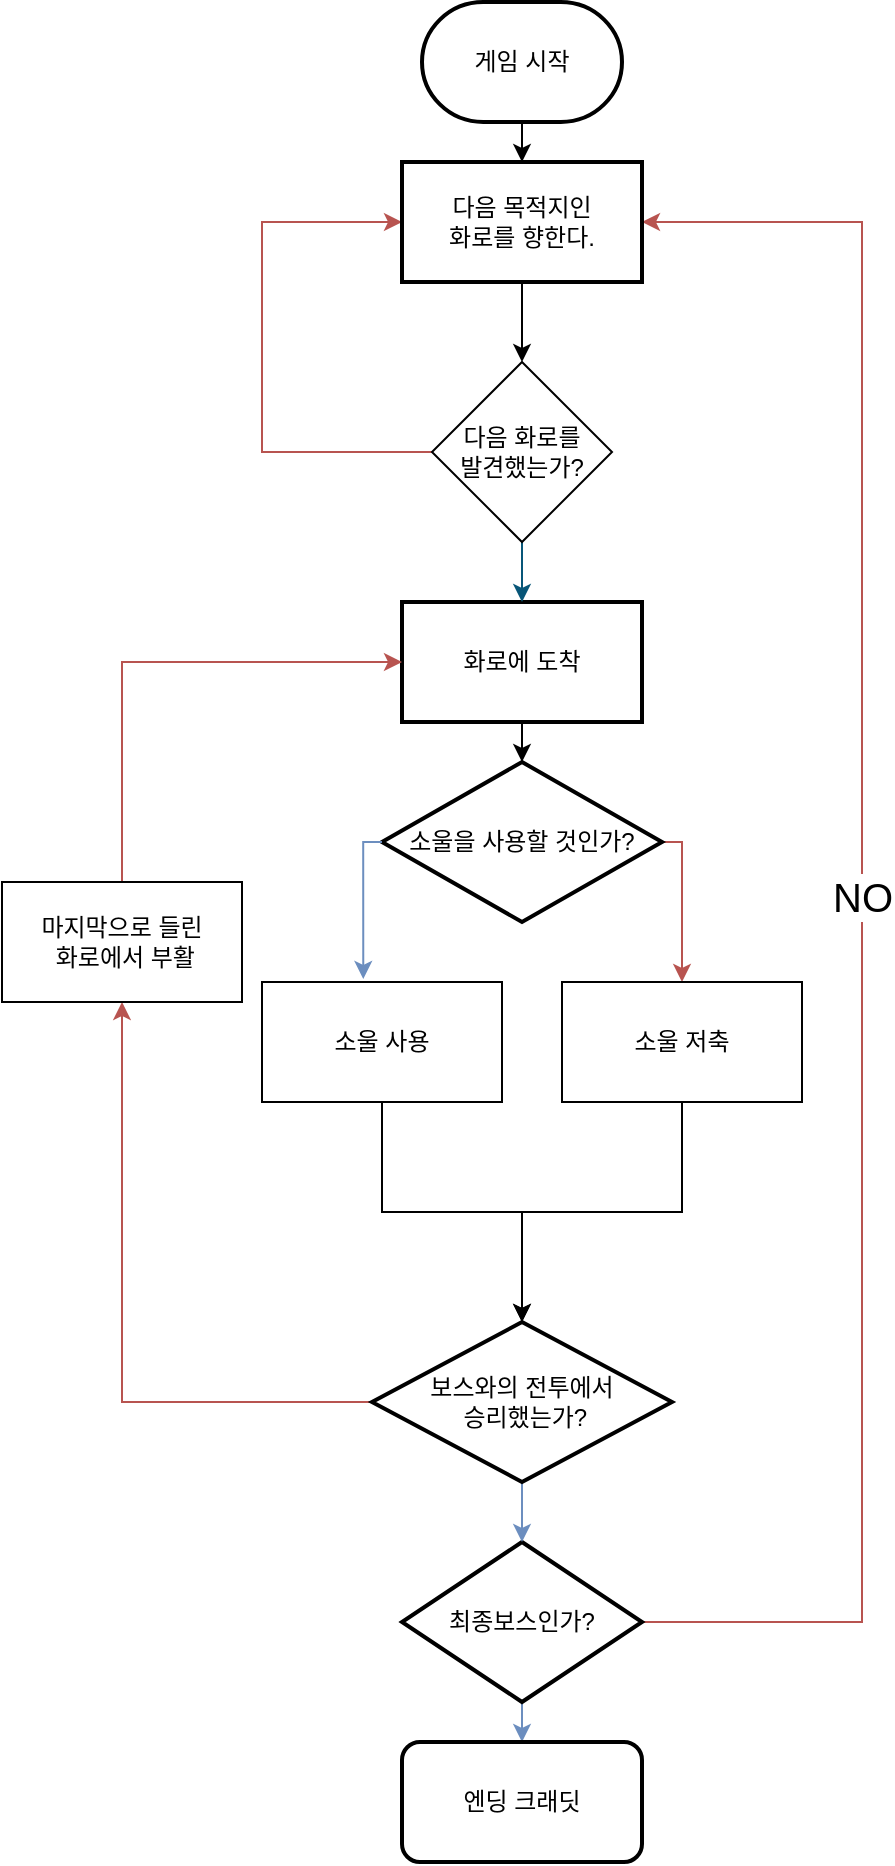 <mxfile version="24.2.1" type="device">
  <diagram name="Page-1" id="edf60f1a-56cd-e834-aa8a-f176f3a09ee4">
    <mxGraphModel dx="2049" dy="1114" grid="1" gridSize="10" guides="1" tooltips="1" connect="1" arrows="1" fold="1" page="1" pageScale="1" pageWidth="1654" pageHeight="1169" background="none" math="0" shadow="0">
      <root>
        <mxCell id="0" />
        <mxCell id="1" parent="0" />
        <mxCell id="1OYfGFMgjIHLjYyAmxIX-88" value="" style="edgeStyle=orthogonalEdgeStyle;rounded=0;orthogonalLoop=1;jettySize=auto;html=1;" edge="1" parent="1" source="urdCOFQPa7jtAe2fzoDn-6" target="1OYfGFMgjIHLjYyAmxIX-87">
          <mxGeometry relative="1" as="geometry" />
        </mxCell>
        <mxCell id="urdCOFQPa7jtAe2fzoDn-6" value="게임 시작" style="strokeWidth=2;html=1;shape=mxgraph.flowchart.terminator;whiteSpace=wrap;" parent="1" vertex="1">
          <mxGeometry x="280" y="10" width="100" height="60" as="geometry" />
        </mxCell>
        <mxCell id="1OYfGFMgjIHLjYyAmxIX-95" value="" style="edgeStyle=orthogonalEdgeStyle;rounded=0;orthogonalLoop=1;jettySize=auto;html=1;" edge="1" parent="1" source="1OYfGFMgjIHLjYyAmxIX-25" target="1OYfGFMgjIHLjYyAmxIX-94">
          <mxGeometry relative="1" as="geometry" />
        </mxCell>
        <mxCell id="1OYfGFMgjIHLjYyAmxIX-25" value="화로에 도착" style="whiteSpace=wrap;html=1;strokeWidth=2;" vertex="1" parent="1">
          <mxGeometry x="270" y="310" width="120" height="60" as="geometry" />
        </mxCell>
        <mxCell id="1OYfGFMgjIHLjYyAmxIX-48" style="edgeStyle=orthogonalEdgeStyle;rounded=0;orthogonalLoop=1;jettySize=auto;html=1;exitX=0.5;exitY=0;exitDx=0;exitDy=0;entryX=0;entryY=0.5;entryDx=0;entryDy=0;fillColor=#f8cecc;gradientColor=#ea6b66;strokeColor=#b85450;" edge="1" parent="1" source="1OYfGFMgjIHLjYyAmxIX-91" target="1OYfGFMgjIHLjYyAmxIX-25">
          <mxGeometry relative="1" as="geometry">
            <mxPoint x="130" y="440" as="sourcePoint" />
          </mxGeometry>
        </mxCell>
        <mxCell id="1OYfGFMgjIHLjYyAmxIX-57" style="edgeStyle=orthogonalEdgeStyle;rounded=0;orthogonalLoop=1;jettySize=auto;html=1;exitX=1;exitY=0.5;exitDx=0;exitDy=0;entryX=1;entryY=0.5;entryDx=0;entryDy=0;fillColor=#f8cecc;gradientColor=#ea6b66;strokeColor=#b85450;" edge="1" parent="1" source="1OYfGFMgjIHLjYyAmxIX-55" target="1OYfGFMgjIHLjYyAmxIX-87">
          <mxGeometry relative="1" as="geometry">
            <mxPoint x="390" y="160" as="targetPoint" />
            <Array as="points">
              <mxPoint x="500" y="820" />
              <mxPoint x="500" y="120" />
            </Array>
          </mxGeometry>
        </mxCell>
        <mxCell id="1OYfGFMgjIHLjYyAmxIX-58" value="NO" style="edgeLabel;html=1;align=center;verticalAlign=middle;resizable=0;points=[];fontSize=20;" vertex="1" connectable="0" parent="1OYfGFMgjIHLjYyAmxIX-57">
          <mxGeometry x="0.038" y="-3" relative="1" as="geometry">
            <mxPoint x="-3" y="4" as="offset" />
          </mxGeometry>
        </mxCell>
        <mxCell id="1OYfGFMgjIHLjYyAmxIX-67" value="" style="edgeStyle=orthogonalEdgeStyle;rounded=0;orthogonalLoop=1;jettySize=auto;html=1;fillColor=#dae8fc;gradientColor=#7ea6e0;strokeColor=#6c8ebf;" edge="1" parent="1" source="1OYfGFMgjIHLjYyAmxIX-55" target="1OYfGFMgjIHLjYyAmxIX-66">
          <mxGeometry relative="1" as="geometry" />
        </mxCell>
        <mxCell id="1OYfGFMgjIHLjYyAmxIX-55" value="최종보스인가?" style="rhombus;whiteSpace=wrap;html=1;strokeWidth=2;" vertex="1" parent="1">
          <mxGeometry x="270" y="780" width="120" height="80" as="geometry" />
        </mxCell>
        <mxCell id="1OYfGFMgjIHLjYyAmxIX-66" value="엔딩 크래딧" style="rounded=1;whiteSpace=wrap;html=1;strokeWidth=2;" vertex="1" parent="1">
          <mxGeometry x="270" y="880" width="120" height="60" as="geometry" />
        </mxCell>
        <mxCell id="1OYfGFMgjIHLjYyAmxIX-73" style="edgeStyle=orthogonalEdgeStyle;rounded=0;orthogonalLoop=1;jettySize=auto;html=1;exitX=0;exitY=0.5;exitDx=0;exitDy=0;entryX=0.5;entryY=1;entryDx=0;entryDy=0;fillColor=#f8cecc;gradientColor=#ea6b66;strokeColor=#b85450;" edge="1" parent="1" source="1OYfGFMgjIHLjYyAmxIX-69" target="1OYfGFMgjIHLjYyAmxIX-91">
          <mxGeometry relative="1" as="geometry">
            <mxPoint x="130" y="520" as="targetPoint" />
          </mxGeometry>
        </mxCell>
        <mxCell id="1OYfGFMgjIHLjYyAmxIX-75" style="edgeStyle=orthogonalEdgeStyle;rounded=0;orthogonalLoop=1;jettySize=auto;html=1;exitX=0.5;exitY=1;exitDx=0;exitDy=0;entryX=0.5;entryY=0;entryDx=0;entryDy=0;fillColor=#dae8fc;gradientColor=#7ea6e0;strokeColor=#6c8ebf;" edge="1" parent="1" source="1OYfGFMgjIHLjYyAmxIX-69" target="1OYfGFMgjIHLjYyAmxIX-55">
          <mxGeometry relative="1" as="geometry" />
        </mxCell>
        <mxCell id="1OYfGFMgjIHLjYyAmxIX-69" value="보스와의 전투에서&lt;br&gt;&amp;nbsp;승리했는가?" style="rhombus;whiteSpace=wrap;html=1;strokeWidth=2;" vertex="1" parent="1">
          <mxGeometry x="255" y="670" width="150" height="80" as="geometry" />
        </mxCell>
        <mxCell id="1OYfGFMgjIHLjYyAmxIX-80" value="" style="edgeStyle=orthogonalEdgeStyle;rounded=0;orthogonalLoop=1;jettySize=auto;html=1;exitX=0.5;exitY=1;exitDx=0;exitDy=0;entryX=0.5;entryY=0;entryDx=0;entryDy=0;" edge="1" parent="1" target="1OYfGFMgjIHLjYyAmxIX-78">
          <mxGeometry relative="1" as="geometry">
            <mxPoint x="330" y="190" as="sourcePoint" />
            <mxPoint x="430" y="245" as="targetPoint" />
            <Array as="points" />
          </mxGeometry>
        </mxCell>
        <mxCell id="1OYfGFMgjIHLjYyAmxIX-86" style="edgeStyle=orthogonalEdgeStyle;rounded=0;orthogonalLoop=1;jettySize=auto;html=1;exitX=0.5;exitY=1;exitDx=0;exitDy=0;entryX=0.5;entryY=0;entryDx=0;entryDy=0;fillColor=#b1ddf0;strokeColor=#085678;" edge="1" parent="1" source="1OYfGFMgjIHLjYyAmxIX-78" target="1OYfGFMgjIHLjYyAmxIX-25">
          <mxGeometry relative="1" as="geometry" />
        </mxCell>
        <mxCell id="1OYfGFMgjIHLjYyAmxIX-90" style="edgeStyle=orthogonalEdgeStyle;rounded=0;orthogonalLoop=1;jettySize=auto;html=1;exitX=0;exitY=0.5;exitDx=0;exitDy=0;entryX=0;entryY=0.5;entryDx=0;entryDy=0;fillColor=#f8cecc;gradientColor=#ea6b66;strokeColor=#b85450;" edge="1" parent="1" source="1OYfGFMgjIHLjYyAmxIX-78" target="1OYfGFMgjIHLjYyAmxIX-87">
          <mxGeometry relative="1" as="geometry">
            <Array as="points">
              <mxPoint x="200" y="235" />
              <mxPoint x="200" y="120" />
            </Array>
          </mxGeometry>
        </mxCell>
        <mxCell id="1OYfGFMgjIHLjYyAmxIX-78" value="다음 화로를&lt;br&gt;발견했는가?" style="rhombus;whiteSpace=wrap;html=1;" vertex="1" parent="1">
          <mxGeometry x="285" y="190" width="90" height="90" as="geometry" />
        </mxCell>
        <mxCell id="1OYfGFMgjIHLjYyAmxIX-89" style="edgeStyle=orthogonalEdgeStyle;rounded=0;orthogonalLoop=1;jettySize=auto;html=1;exitX=0.5;exitY=1;exitDx=0;exitDy=0;entryX=0.5;entryY=0;entryDx=0;entryDy=0;" edge="1" parent="1" source="1OYfGFMgjIHLjYyAmxIX-87" target="1OYfGFMgjIHLjYyAmxIX-78">
          <mxGeometry relative="1" as="geometry" />
        </mxCell>
        <mxCell id="1OYfGFMgjIHLjYyAmxIX-87" value="다음 목적지인&lt;br&gt;화로를 향한다." style="whiteSpace=wrap;html=1;strokeWidth=2;" vertex="1" parent="1">
          <mxGeometry x="270" y="90" width="120" height="60" as="geometry" />
        </mxCell>
        <mxCell id="1OYfGFMgjIHLjYyAmxIX-91" value="&lt;span style=&quot;background-color: initial;&quot;&gt;마지막으로 들린&lt;br&gt;&amp;nbsp;화로에서 부활&lt;/span&gt;" style="rounded=0;whiteSpace=wrap;html=1;" vertex="1" parent="1">
          <mxGeometry x="70" y="450" width="120" height="60" as="geometry" />
        </mxCell>
        <mxCell id="1OYfGFMgjIHLjYyAmxIX-103" style="edgeStyle=orthogonalEdgeStyle;rounded=0;orthogonalLoop=1;jettySize=auto;html=1;exitX=1;exitY=0.5;exitDx=0;exitDy=0;entryX=0.5;entryY=0;entryDx=0;entryDy=0;fillColor=#f8cecc;gradientColor=#ea6b66;strokeColor=#b85450;" edge="1" parent="1" source="1OYfGFMgjIHLjYyAmxIX-94" target="1OYfGFMgjIHLjYyAmxIX-101">
          <mxGeometry relative="1" as="geometry">
            <Array as="points">
              <mxPoint x="410" y="430" />
            </Array>
          </mxGeometry>
        </mxCell>
        <mxCell id="1OYfGFMgjIHLjYyAmxIX-94" value="소울을 사용할 것인가?" style="rhombus;whiteSpace=wrap;html=1;strokeWidth=2;" vertex="1" parent="1">
          <mxGeometry x="260" y="390" width="140" height="80" as="geometry" />
        </mxCell>
        <mxCell id="1OYfGFMgjIHLjYyAmxIX-100" value="소울 사용" style="rounded=0;whiteSpace=wrap;html=1;" vertex="1" parent="1">
          <mxGeometry x="200" y="500" width="120" height="60" as="geometry" />
        </mxCell>
        <mxCell id="1OYfGFMgjIHLjYyAmxIX-101" value="소울 저축" style="rounded=0;whiteSpace=wrap;html=1;" vertex="1" parent="1">
          <mxGeometry x="350" y="500" width="120" height="60" as="geometry" />
        </mxCell>
        <mxCell id="1OYfGFMgjIHLjYyAmxIX-102" style="edgeStyle=orthogonalEdgeStyle;rounded=0;orthogonalLoop=1;jettySize=auto;html=1;exitX=0;exitY=0.5;exitDx=0;exitDy=0;entryX=0.422;entryY=-0.025;entryDx=0;entryDy=0;entryPerimeter=0;fillColor=#dae8fc;gradientColor=#7ea6e0;strokeColor=#6c8ebf;" edge="1" parent="1" source="1OYfGFMgjIHLjYyAmxIX-94" target="1OYfGFMgjIHLjYyAmxIX-100">
          <mxGeometry relative="1" as="geometry">
            <Array as="points">
              <mxPoint x="251" y="430" />
            </Array>
          </mxGeometry>
        </mxCell>
        <mxCell id="1OYfGFMgjIHLjYyAmxIX-104" style="edgeStyle=orthogonalEdgeStyle;rounded=0;orthogonalLoop=1;jettySize=auto;html=1;exitX=0.5;exitY=1;exitDx=0;exitDy=0;entryX=0.5;entryY=0;entryDx=0;entryDy=0;" edge="1" parent="1" source="1OYfGFMgjIHLjYyAmxIX-100" target="1OYfGFMgjIHLjYyAmxIX-69">
          <mxGeometry relative="1" as="geometry" />
        </mxCell>
        <mxCell id="1OYfGFMgjIHLjYyAmxIX-105" style="edgeStyle=orthogonalEdgeStyle;rounded=0;orthogonalLoop=1;jettySize=auto;html=1;exitX=0.5;exitY=1;exitDx=0;exitDy=0;entryX=0.5;entryY=0;entryDx=0;entryDy=0;" edge="1" parent="1" source="1OYfGFMgjIHLjYyAmxIX-101" target="1OYfGFMgjIHLjYyAmxIX-69">
          <mxGeometry relative="1" as="geometry" />
        </mxCell>
      </root>
    </mxGraphModel>
  </diagram>
</mxfile>
